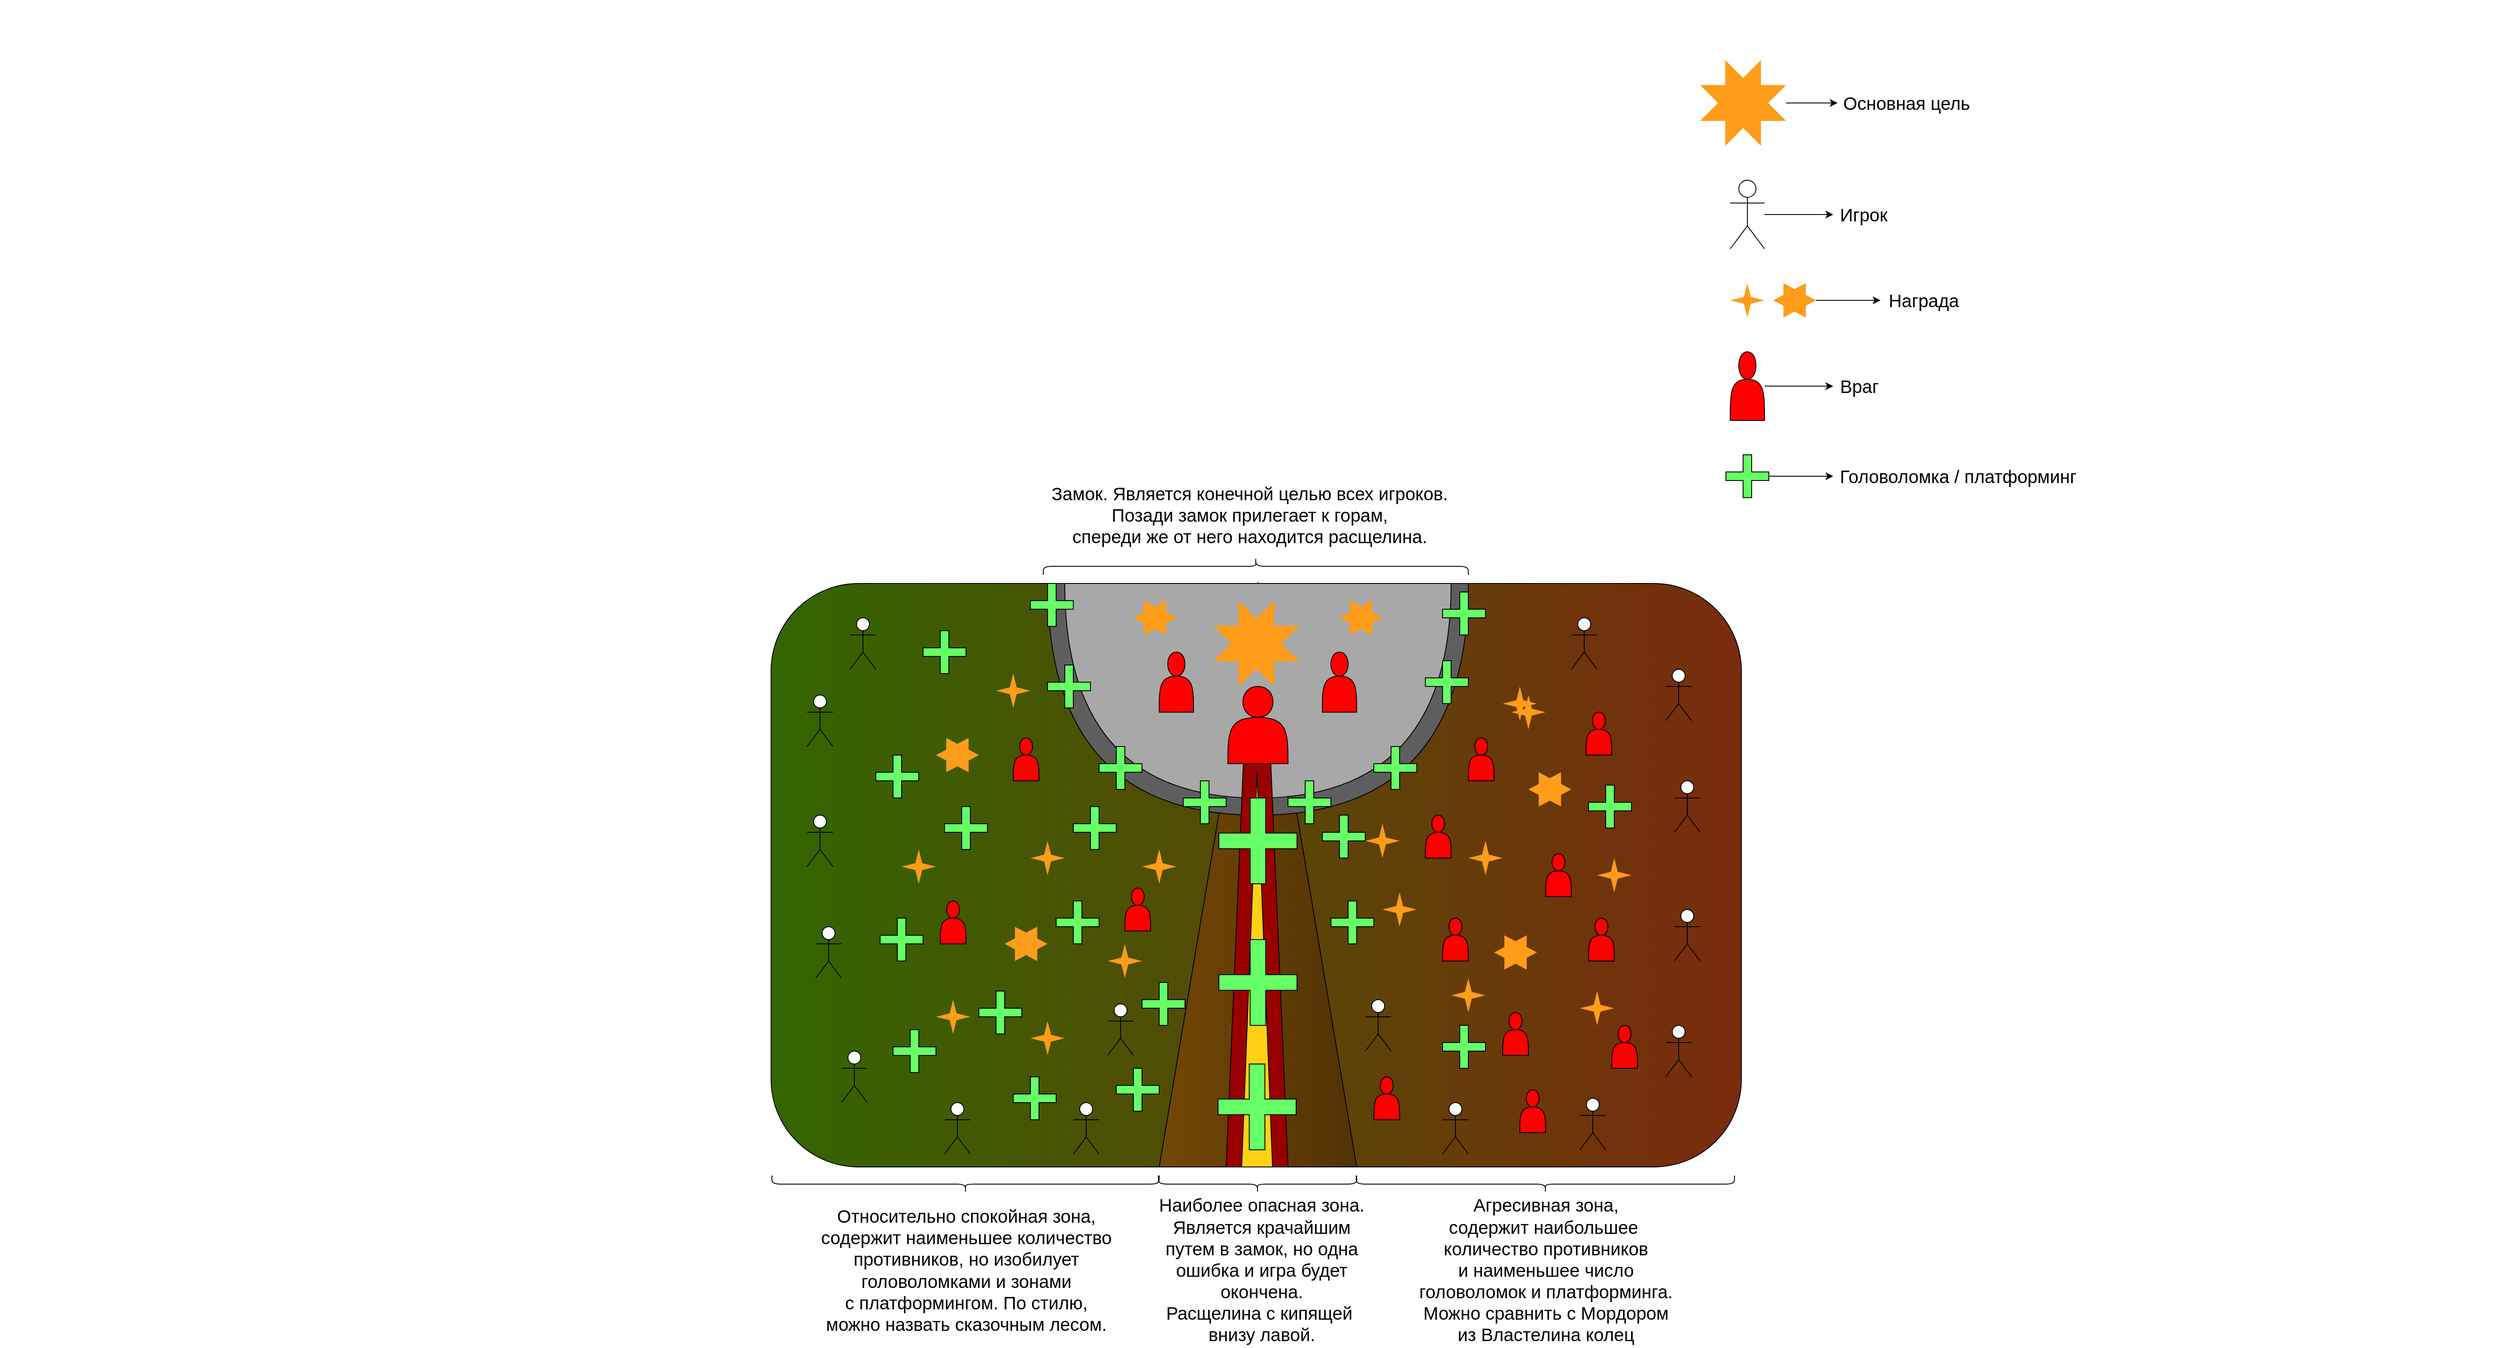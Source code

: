 <mxfile version="15.2.5" type="device"><diagram id="k7kMORsivLn4ODp1XK8-" name="Page-1"><mxGraphModel dx="4984" dy="3087" grid="1" gridSize="10" guides="1" tooltips="1" connect="1" arrows="1" fold="1" page="1" pageScale="1" pageWidth="827" pageHeight="1169" math="0" shadow="0"><root><mxCell id="0"/><mxCell id="1" parent="0"/><mxCell id="iZyVSzOt5BnjLKdv8pd9-2" value="" style="rounded=1;whiteSpace=wrap;html=1;fillColor=#336600;gradientDirection=east;gradientColor=#7A2B0D;" vertex="1" parent="1"><mxGeometry x="-152" y="40" width="1130" height="680" as="geometry"/></mxCell><mxCell id="iZyVSzOt5BnjLKdv8pd9-3" value="" style="triangle;whiteSpace=wrap;html=1;rotation=0;direction=north;fillColor=#523204;gradientDirection=north;gradientColor=#734706;" vertex="1" parent="1"><mxGeometry x="300" y="40" width="230" height="680" as="geometry"/></mxCell><mxCell id="iZyVSzOt5BnjLKdv8pd9-4" value="" style="shape=or;whiteSpace=wrap;html=1;fillColor=#5E5E5E;direction=south;" vertex="1" parent="1"><mxGeometry x="170" y="40" width="490" height="270" as="geometry"/></mxCell><mxCell id="iZyVSzOt5BnjLKdv8pd9-5" value="" style="shape=or;whiteSpace=wrap;html=1;fillColor=#A8A8A8;direction=south;" vertex="1" parent="1"><mxGeometry x="190" y="40" width="450" height="250" as="geometry"/></mxCell><mxCell id="iZyVSzOt5BnjLKdv8pd9-7" value="" style="shape=trapezoid;perimeter=trapezoidPerimeter;whiteSpace=wrap;html=1;fixedSize=1;fillColor=#990000;gradientDirection=east;" vertex="1" parent="1"><mxGeometry x="378" y="250" width="72" height="470" as="geometry"/></mxCell><mxCell id="iZyVSzOt5BnjLKdv8pd9-8" value="" style="triangle;whiteSpace=wrap;html=1;fillColor=#FFD014;gradientColor=none;gradientDirection=east;direction=north;" vertex="1" parent="1"><mxGeometry x="396" y="260" width="36" height="460" as="geometry"/></mxCell><mxCell id="iZyVSzOt5BnjLKdv8pd9-10" value="" style="shape=umlActor;verticalLabelPosition=bottom;verticalAlign=top;html=1;outlineConnect=0;gradientDirection=north;" vertex="1" parent="1"><mxGeometry x="-60" y="80" width="30" height="60" as="geometry"/></mxCell><mxCell id="iZyVSzOt5BnjLKdv8pd9-12" value="" style="shape=umlActor;verticalLabelPosition=bottom;verticalAlign=top;html=1;outlineConnect=0;gradientDirection=north;" vertex="1" parent="1"><mxGeometry x="-110" y="170" width="30" height="60" as="geometry"/></mxCell><mxCell id="iZyVSzOt5BnjLKdv8pd9-13" value="" style="shape=umlActor;verticalLabelPosition=bottom;verticalAlign=top;html=1;outlineConnect=0;gradientDirection=north;" vertex="1" parent="1"><mxGeometry x="-110" y="310" width="30" height="60" as="geometry"/></mxCell><mxCell id="iZyVSzOt5BnjLKdv8pd9-14" value="" style="shape=umlActor;verticalLabelPosition=bottom;verticalAlign=top;html=1;outlineConnect=0;gradientDirection=north;" vertex="1" parent="1"><mxGeometry x="-100" y="440" width="30" height="60" as="geometry"/></mxCell><mxCell id="iZyVSzOt5BnjLKdv8pd9-15" value="" style="shape=umlActor;verticalLabelPosition=bottom;verticalAlign=top;html=1;outlineConnect=0;gradientDirection=north;" vertex="1" parent="1"><mxGeometry x="-70" y="585" width="30" height="60" as="geometry"/></mxCell><mxCell id="iZyVSzOt5BnjLKdv8pd9-16" value="" style="shape=umlActor;verticalLabelPosition=bottom;verticalAlign=top;html=1;outlineConnect=0;gradientDirection=north;" vertex="1" parent="1"><mxGeometry x="50" y="645" width="30" height="60" as="geometry"/></mxCell><mxCell id="iZyVSzOt5BnjLKdv8pd9-17" value="" style="shape=umlActor;verticalLabelPosition=bottom;verticalAlign=top;html=1;outlineConnect=0;gradientDirection=north;" vertex="1" parent="1"><mxGeometry x="200" y="645" width="30" height="60" as="geometry"/></mxCell><mxCell id="iZyVSzOt5BnjLKdv8pd9-18" value="" style="shape=umlActor;verticalLabelPosition=bottom;verticalAlign=top;html=1;outlineConnect=0;gradientDirection=north;" vertex="1" parent="1"><mxGeometry x="240" y="530" width="30" height="60" as="geometry"/></mxCell><mxCell id="iZyVSzOt5BnjLKdv8pd9-28" value="" style="shape=umlActor;verticalLabelPosition=bottom;verticalAlign=top;html=1;outlineConnect=0;gradientDirection=north;" vertex="1" parent="1"><mxGeometry x="780" y="80" width="30" height="60" as="geometry"/></mxCell><mxCell id="iZyVSzOt5BnjLKdv8pd9-29" value="" style="shape=umlActor;verticalLabelPosition=bottom;verticalAlign=top;html=1;outlineConnect=0;gradientDirection=north;" vertex="1" parent="1"><mxGeometry x="890" y="140" width="30" height="60" as="geometry"/></mxCell><mxCell id="iZyVSzOt5BnjLKdv8pd9-30" value="" style="shape=umlActor;verticalLabelPosition=bottom;verticalAlign=top;html=1;outlineConnect=0;gradientDirection=north;" vertex="1" parent="1"><mxGeometry x="900" y="270" width="30" height="60" as="geometry"/></mxCell><mxCell id="iZyVSzOt5BnjLKdv8pd9-31" value="" style="shape=umlActor;verticalLabelPosition=bottom;verticalAlign=top;html=1;outlineConnect=0;gradientDirection=north;" vertex="1" parent="1"><mxGeometry x="900" y="420" width="30" height="60" as="geometry"/></mxCell><mxCell id="iZyVSzOt5BnjLKdv8pd9-32" value="" style="shape=umlActor;verticalLabelPosition=bottom;verticalAlign=top;html=1;outlineConnect=0;gradientDirection=north;" vertex="1" parent="1"><mxGeometry x="890" y="555" width="30" height="60" as="geometry"/></mxCell><mxCell id="iZyVSzOt5BnjLKdv8pd9-34" value="" style="shape=umlActor;verticalLabelPosition=bottom;verticalAlign=top;html=1;outlineConnect=0;gradientDirection=north;" vertex="1" parent="1"><mxGeometry x="790" y="640" width="30" height="60" as="geometry"/></mxCell><mxCell id="iZyVSzOt5BnjLKdv8pd9-36" value="" style="shape=umlActor;verticalLabelPosition=bottom;verticalAlign=top;html=1;outlineConnect=0;gradientDirection=north;" vertex="1" parent="1"><mxGeometry x="630" y="645" width="30" height="60" as="geometry"/></mxCell><mxCell id="iZyVSzOt5BnjLKdv8pd9-37" value="" style="shape=umlActor;verticalLabelPosition=bottom;verticalAlign=top;html=1;outlineConnect=0;gradientDirection=north;" vertex="1" parent="1"><mxGeometry x="540" y="525" width="30" height="60" as="geometry"/></mxCell><mxCell id="iZyVSzOt5BnjLKdv8pd9-39" value="" style="verticalLabelPosition=bottom;verticalAlign=top;html=1;shape=mxgraph.basic.8_point_star;fillColor=#FF9C19;gradientDirection=north;strokeColor=none;" vertex="1" parent="1"><mxGeometry x="363" y="60" width="100" height="100" as="geometry"/></mxCell><mxCell id="iZyVSzOt5BnjLKdv8pd9-40" value="" style="verticalLabelPosition=bottom;verticalAlign=top;html=1;shape=mxgraph.basic.6_point_star;fillColor=#FF9C19;gradientDirection=north;strokeColor=none;" vertex="1" parent="1"><mxGeometry x="270" y="60" width="50" height="40" as="geometry"/></mxCell><mxCell id="iZyVSzOt5BnjLKdv8pd9-41" value="" style="verticalLabelPosition=bottom;verticalAlign=top;html=1;shape=mxgraph.basic.6_point_star;fillColor=#FF9C19;gradientDirection=north;strokeColor=none;" vertex="1" parent="1"><mxGeometry x="510" y="60" width="50" height="40" as="geometry"/></mxCell><mxCell id="iZyVSzOt5BnjLKdv8pd9-42" value="" style="verticalLabelPosition=bottom;verticalAlign=top;html=1;shape=mxgraph.basic.6_point_star;fillColor=#FF9C19;gradientDirection=north;strokeColor=none;" vertex="1" parent="1"><mxGeometry x="40" y="220" width="50" height="40" as="geometry"/></mxCell><mxCell id="iZyVSzOt5BnjLKdv8pd9-43" value="" style="verticalLabelPosition=bottom;verticalAlign=top;html=1;shape=mxgraph.basic.6_point_star;fillColor=#FF9C19;gradientDirection=north;strokeColor=none;" vertex="1" parent="1"><mxGeometry x="120" y="440" width="50" height="40" as="geometry"/></mxCell><mxCell id="iZyVSzOt5BnjLKdv8pd9-44" value="" style="verticalLabelPosition=bottom;verticalAlign=top;html=1;shape=mxgraph.basic.6_point_star;fillColor=#FF9C19;gradientDirection=north;strokeColor=none;" vertex="1" parent="1"><mxGeometry x="730" y="260" width="50" height="40" as="geometry"/></mxCell><mxCell id="iZyVSzOt5BnjLKdv8pd9-45" value="" style="verticalLabelPosition=bottom;verticalAlign=top;html=1;shape=mxgraph.basic.6_point_star;fillColor=#FF9C19;gradientDirection=north;strokeColor=none;" vertex="1" parent="1"><mxGeometry x="690" y="450" width="50" height="40" as="geometry"/></mxCell><mxCell id="iZyVSzOt5BnjLKdv8pd9-46" value="" style="verticalLabelPosition=bottom;verticalAlign=top;html=1;shape=mxgraph.basic.4_point_star_2;dx=0.8;fillColor=#FF9C19;gradientColor=none;gradientDirection=north;strokeColor=none;" vertex="1" parent="1"><mxGeometry x="540" y="320" width="40" height="40" as="geometry"/></mxCell><mxCell id="iZyVSzOt5BnjLKdv8pd9-47" value="" style="verticalLabelPosition=bottom;verticalAlign=top;html=1;shape=mxgraph.basic.4_point_star_2;dx=0.8;fillColor=#FF9C19;gradientColor=none;gradientDirection=north;strokeColor=none;" vertex="1" parent="1"><mxGeometry x="560" y="400" width="40" height="40" as="geometry"/></mxCell><mxCell id="iZyVSzOt5BnjLKdv8pd9-48" value="" style="verticalLabelPosition=bottom;verticalAlign=top;html=1;shape=mxgraph.basic.4_point_star_2;dx=0.8;fillColor=#FF9C19;gradientColor=none;gradientDirection=north;strokeColor=none;" vertex="1" parent="1"><mxGeometry x="640" y="500" width="40" height="40" as="geometry"/></mxCell><mxCell id="iZyVSzOt5BnjLKdv8pd9-49" value="" style="verticalLabelPosition=bottom;verticalAlign=top;html=1;shape=mxgraph.basic.4_point_star_2;dx=0.8;fillColor=#FF9C19;gradientColor=none;gradientDirection=north;strokeColor=none;" vertex="1" parent="1"><mxGeometry x="810" y="360" width="40" height="40" as="geometry"/></mxCell><mxCell id="iZyVSzOt5BnjLKdv8pd9-50" value="" style="verticalLabelPosition=bottom;verticalAlign=top;html=1;shape=mxgraph.basic.4_point_star_2;dx=0.8;fillColor=#FF9C19;gradientColor=none;gradientDirection=north;strokeColor=none;" vertex="1" parent="1"><mxGeometry x="700" y="160" width="40" height="40" as="geometry"/></mxCell><mxCell id="iZyVSzOt5BnjLKdv8pd9-51" value="" style="verticalLabelPosition=bottom;verticalAlign=top;html=1;shape=mxgraph.basic.4_point_star_2;dx=0.8;fillColor=#FF9C19;gradientColor=none;gradientDirection=north;strokeColor=none;" vertex="1" parent="1"><mxGeometry x="660" y="340" width="40" height="40" as="geometry"/></mxCell><mxCell id="iZyVSzOt5BnjLKdv8pd9-52" value="" style="verticalLabelPosition=bottom;verticalAlign=top;html=1;shape=mxgraph.basic.4_point_star_2;dx=0.8;fillColor=#FF9C19;gradientColor=none;gradientDirection=north;strokeColor=none;" vertex="1" parent="1"><mxGeometry x="790" y="515" width="40" height="40" as="geometry"/></mxCell><mxCell id="iZyVSzOt5BnjLKdv8pd9-53" value="" style="verticalLabelPosition=bottom;verticalAlign=top;html=1;shape=mxgraph.basic.4_point_star_2;dx=0.8;fillColor=#FF9C19;gradientColor=none;gradientDirection=north;strokeColor=none;" vertex="1" parent="1"><mxGeometry x="150" y="550" width="40" height="40" as="geometry"/></mxCell><mxCell id="iZyVSzOt5BnjLKdv8pd9-54" value="" style="verticalLabelPosition=bottom;verticalAlign=top;html=1;shape=mxgraph.basic.4_point_star_2;dx=0.8;fillColor=#FF9C19;gradientColor=none;gradientDirection=north;strokeColor=none;" vertex="1" parent="1"><mxGeometry x="40" y="525" width="40" height="40" as="geometry"/></mxCell><mxCell id="iZyVSzOt5BnjLKdv8pd9-55" value="" style="verticalLabelPosition=bottom;verticalAlign=top;html=1;shape=mxgraph.basic.4_point_star_2;dx=0.8;fillColor=#FF9C19;gradientColor=none;gradientDirection=north;strokeColor=none;" vertex="1" parent="1"><mxGeometry x="240" y="460" width="40" height="40" as="geometry"/></mxCell><mxCell id="iZyVSzOt5BnjLKdv8pd9-57" value="" style="verticalLabelPosition=bottom;verticalAlign=top;html=1;shape=mxgraph.basic.4_point_star_2;dx=0.8;fillColor=#FF9C19;gradientColor=none;gradientDirection=north;strokeColor=none;" vertex="1" parent="1"><mxGeometry x="280" y="350" width="40" height="40" as="geometry"/></mxCell><mxCell id="iZyVSzOt5BnjLKdv8pd9-58" value="" style="verticalLabelPosition=bottom;verticalAlign=top;html=1;shape=mxgraph.basic.4_point_star_2;dx=0.8;fillColor=#FF9C19;gradientColor=none;gradientDirection=north;strokeColor=none;" vertex="1" parent="1"><mxGeometry x="110" y="145" width="40" height="40" as="geometry"/></mxCell><mxCell id="iZyVSzOt5BnjLKdv8pd9-59" value="" style="verticalLabelPosition=bottom;verticalAlign=top;html=1;shape=mxgraph.basic.4_point_star_2;dx=0.8;fillColor=#FF9C19;gradientColor=none;gradientDirection=north;strokeColor=none;" vertex="1" parent="1"><mxGeometry x="150" y="340" width="40" height="40" as="geometry"/></mxCell><mxCell id="iZyVSzOt5BnjLKdv8pd9-60" value="" style="verticalLabelPosition=bottom;verticalAlign=top;html=1;shape=mxgraph.basic.4_point_star_2;dx=0.8;fillColor=#FF9C19;gradientColor=none;gradientDirection=north;strokeColor=none;" vertex="1" parent="1"><mxGeometry y="350" width="40" height="40" as="geometry"/></mxCell><mxCell id="iZyVSzOt5BnjLKdv8pd9-61" value="" style="shape=actor;whiteSpace=wrap;html=1;fillColor=#FF0000;gradientColor=none;gradientDirection=north;" vertex="1" parent="1"><mxGeometry x="630" y="430" width="30" height="50" as="geometry"/></mxCell><mxCell id="iZyVSzOt5BnjLKdv8pd9-62" value="" style="shape=actor;whiteSpace=wrap;html=1;fillColor=#FF0000;gradientColor=none;gradientDirection=north;" vertex="1" parent="1"><mxGeometry x="750" y="355" width="30" height="50" as="geometry"/></mxCell><mxCell id="iZyVSzOt5BnjLKdv8pd9-63" value="" style="shape=actor;whiteSpace=wrap;html=1;fillColor=#FF0000;gradientColor=none;gradientDirection=north;" vertex="1" parent="1"><mxGeometry x="700" y="540" width="30" height="50" as="geometry"/></mxCell><mxCell id="iZyVSzOt5BnjLKdv8pd9-64" value="" style="shape=actor;whiteSpace=wrap;html=1;fillColor=#FF0000;gradientColor=none;gradientDirection=north;" vertex="1" parent="1"><mxGeometry x="660" y="220" width="30" height="50" as="geometry"/></mxCell><mxCell id="iZyVSzOt5BnjLKdv8pd9-65" value="" style="shape=actor;whiteSpace=wrap;html=1;fillColor=#FF0000;gradientColor=none;gradientDirection=north;" vertex="1" parent="1"><mxGeometry x="797" y="190" width="30" height="50" as="geometry"/></mxCell><mxCell id="iZyVSzOt5BnjLKdv8pd9-66" value="" style="shape=actor;whiteSpace=wrap;html=1;fillColor=#FF0000;gradientColor=none;gradientDirection=north;" vertex="1" parent="1"><mxGeometry x="610" y="310" width="30" height="50" as="geometry"/></mxCell><mxCell id="iZyVSzOt5BnjLKdv8pd9-67" value="" style="shape=actor;whiteSpace=wrap;html=1;fillColor=#FF0000;gradientColor=none;gradientDirection=north;" vertex="1" parent="1"><mxGeometry x="800" y="430" width="30" height="50" as="geometry"/></mxCell><mxCell id="iZyVSzOt5BnjLKdv8pd9-68" value="" style="shape=actor;whiteSpace=wrap;html=1;fillColor=#FF0000;gradientColor=none;gradientDirection=north;" vertex="1" parent="1"><mxGeometry x="130" y="220" width="30" height="50" as="geometry"/></mxCell><mxCell id="iZyVSzOt5BnjLKdv8pd9-69" value="" style="shape=actor;whiteSpace=wrap;html=1;fillColor=#FF0000;gradientColor=none;gradientDirection=north;" vertex="1" parent="1"><mxGeometry x="45" y="410" width="30" height="50" as="geometry"/></mxCell><mxCell id="iZyVSzOt5BnjLKdv8pd9-70" value="" style="shape=actor;whiteSpace=wrap;html=1;fillColor=#FF0000;gradientColor=none;gradientDirection=north;" vertex="1" parent="1"><mxGeometry x="260" y="395" width="30" height="50" as="geometry"/></mxCell><mxCell id="iZyVSzOt5BnjLKdv8pd9-71" value="" style="shape=cross;whiteSpace=wrap;html=1;fillColor=#66FF66;gradientColor=none;gradientDirection=north;" vertex="1" parent="1"><mxGeometry x="369.5" y="290" width="91" height="100" as="geometry"/></mxCell><mxCell id="iZyVSzOt5BnjLKdv8pd9-72" value="" style="shape=actor;whiteSpace=wrap;html=1;fillColor=#FF0000;gradientColor=none;gradientDirection=north;" vertex="1" parent="1"><mxGeometry x="300" y="120" width="40" height="70" as="geometry"/></mxCell><mxCell id="iZyVSzOt5BnjLKdv8pd9-73" value="" style="shape=actor;whiteSpace=wrap;html=1;fillColor=#FF0000;gradientColor=none;gradientDirection=north;" vertex="1" parent="1"><mxGeometry x="490" y="120" width="40" height="70" as="geometry"/></mxCell><mxCell id="iZyVSzOt5BnjLKdv8pd9-74" value="" style="shape=actor;whiteSpace=wrap;html=1;fillColor=#FF0000;gradientColor=none;gradientDirection=north;" vertex="1" parent="1"><mxGeometry x="380" y="160" width="70" height="90" as="geometry"/></mxCell><mxCell id="iZyVSzOt5BnjLKdv8pd9-75" value="" style="shape=cross;whiteSpace=wrap;html=1;fillColor=#66FF66;gradientColor=none;gradientDirection=north;" vertex="1" parent="1"><mxGeometry x="450" y="270" width="50" height="50" as="geometry"/></mxCell><mxCell id="iZyVSzOt5BnjLKdv8pd9-76" value="" style="shape=cross;whiteSpace=wrap;html=1;fillColor=#66FF66;gradientColor=none;gradientDirection=north;" vertex="1" parent="1"><mxGeometry x="550" y="230" width="50" height="50" as="geometry"/></mxCell><mxCell id="iZyVSzOt5BnjLKdv8pd9-77" value="" style="shape=cross;whiteSpace=wrap;html=1;fillColor=#66FF66;gradientColor=none;gradientDirection=north;" vertex="1" parent="1"><mxGeometry x="610" y="130" width="50" height="50" as="geometry"/></mxCell><mxCell id="iZyVSzOt5BnjLKdv8pd9-78" value="" style="shape=cross;whiteSpace=wrap;html=1;fillColor=#66FF66;gradientColor=none;gradientDirection=north;" vertex="1" parent="1"><mxGeometry x="630" y="50" width="50" height="50" as="geometry"/></mxCell><mxCell id="iZyVSzOt5BnjLKdv8pd9-79" value="" style="shape=cross;whiteSpace=wrap;html=1;fillColor=#66FF66;gradientColor=none;gradientDirection=north;" vertex="1" parent="1"><mxGeometry x="328" y="270" width="50" height="50" as="geometry"/></mxCell><mxCell id="iZyVSzOt5BnjLKdv8pd9-81" value="" style="shape=cross;whiteSpace=wrap;html=1;fillColor=#66FF66;gradientColor=none;gradientDirection=north;" vertex="1" parent="1"><mxGeometry x="230" y="230" width="50" height="50" as="geometry"/></mxCell><mxCell id="iZyVSzOt5BnjLKdv8pd9-82" value="" style="shape=cross;whiteSpace=wrap;html=1;fillColor=#66FF66;gradientColor=none;gradientDirection=north;" vertex="1" parent="1"><mxGeometry x="170" y="135" width="50" height="50" as="geometry"/></mxCell><mxCell id="iZyVSzOt5BnjLKdv8pd9-83" value="" style="shape=cross;whiteSpace=wrap;html=1;fillColor=#66FF66;gradientColor=none;gradientDirection=north;" vertex="1" parent="1"><mxGeometry x="150" y="40" width="50" height="50" as="geometry"/></mxCell><mxCell id="iZyVSzOt5BnjLKdv8pd9-84" value="" style="shape=cross;whiteSpace=wrap;html=1;fillColor=#66FF66;gradientColor=none;gradientDirection=north;" vertex="1" parent="1"><mxGeometry x="630" y="555" width="50" height="50" as="geometry"/></mxCell><mxCell id="iZyVSzOt5BnjLKdv8pd9-85" value="" style="shape=cross;whiteSpace=wrap;html=1;fillColor=#66FF66;gradientColor=none;gradientDirection=north;" vertex="1" parent="1"><mxGeometry x="800" y="275" width="50" height="50" as="geometry"/></mxCell><mxCell id="iZyVSzOt5BnjLKdv8pd9-86" value="" style="shape=cross;whiteSpace=wrap;html=1;fillColor=#66FF66;gradientColor=none;gradientDirection=north;" vertex="1" parent="1"><mxGeometry x="500" y="410" width="50" height="50" as="geometry"/></mxCell><mxCell id="iZyVSzOt5BnjLKdv8pd9-87" value="" style="shape=cross;whiteSpace=wrap;html=1;fillColor=#66FF66;gradientColor=none;gradientDirection=north;" vertex="1" parent="1"><mxGeometry x="490" y="310" width="50" height="50" as="geometry"/></mxCell><mxCell id="iZyVSzOt5BnjLKdv8pd9-89" value="" style="shape=cross;whiteSpace=wrap;html=1;fillColor=#66FF66;gradientColor=none;gradientDirection=north;" vertex="1" parent="1"><mxGeometry x="25" y="95" width="50" height="50" as="geometry"/></mxCell><mxCell id="iZyVSzOt5BnjLKdv8pd9-90" value="" style="shape=cross;whiteSpace=wrap;html=1;fillColor=#66FF66;gradientColor=none;gradientDirection=north;" vertex="1" parent="1"><mxGeometry x="-30" y="240" width="50" height="50" as="geometry"/></mxCell><mxCell id="iZyVSzOt5BnjLKdv8pd9-91" value="" style="shape=cross;whiteSpace=wrap;html=1;fillColor=#66FF66;gradientColor=none;gradientDirection=north;" vertex="1" parent="1"><mxGeometry x="200" y="300" width="50" height="50" as="geometry"/></mxCell><mxCell id="iZyVSzOt5BnjLKdv8pd9-92" value="" style="shape=cross;whiteSpace=wrap;html=1;fillColor=#66FF66;gradientColor=none;gradientDirection=north;" vertex="1" parent="1"><mxGeometry x="50" y="300" width="50" height="50" as="geometry"/></mxCell><mxCell id="iZyVSzOt5BnjLKdv8pd9-94" value="" style="shape=cross;whiteSpace=wrap;html=1;fillColor=#66FF66;gradientColor=none;gradientDirection=north;" vertex="1" parent="1"><mxGeometry x="180" y="410" width="50" height="50" as="geometry"/></mxCell><mxCell id="iZyVSzOt5BnjLKdv8pd9-95" value="" style="shape=cross;whiteSpace=wrap;html=1;fillColor=#66FF66;gradientColor=none;gradientDirection=north;" vertex="1" parent="1"><mxGeometry x="-25" y="430" width="50" height="50" as="geometry"/></mxCell><mxCell id="iZyVSzOt5BnjLKdv8pd9-96" value="" style="shape=cross;whiteSpace=wrap;html=1;fillColor=#66FF66;gradientColor=none;gradientDirection=north;" vertex="1" parent="1"><mxGeometry x="90" y="515" width="50" height="50" as="geometry"/></mxCell><mxCell id="iZyVSzOt5BnjLKdv8pd9-97" value="" style="shape=cross;whiteSpace=wrap;html=1;fillColor=#66FF66;gradientColor=none;gradientDirection=north;" vertex="1" parent="1"><mxGeometry x="-10" y="560" width="50" height="50" as="geometry"/></mxCell><mxCell id="iZyVSzOt5BnjLKdv8pd9-98" value="" style="shape=cross;whiteSpace=wrap;html=1;fillColor=#66FF66;gradientColor=none;gradientDirection=north;" vertex="1" parent="1"><mxGeometry x="280" y="505" width="50" height="50" as="geometry"/></mxCell><mxCell id="iZyVSzOt5BnjLKdv8pd9-99" value="" style="shape=actor;whiteSpace=wrap;html=1;fillColor=#FF0000;gradientColor=none;gradientDirection=north;" vertex="1" parent="1"><mxGeometry x="827" y="555" width="30" height="50" as="geometry"/></mxCell><mxCell id="iZyVSzOt5BnjLKdv8pd9-103" value="" style="shape=cross;whiteSpace=wrap;html=1;fillColor=#66FF66;gradientColor=none;gradientDirection=north;" vertex="1" parent="1"><mxGeometry x="130" y="615" width="50" height="50" as="geometry"/></mxCell><mxCell id="iZyVSzOt5BnjLKdv8pd9-104" value="" style="shape=actor;whiteSpace=wrap;html=1;fillColor=#FF0000;gradientColor=none;gradientDirection=north;" vertex="1" parent="1"><mxGeometry x="550" y="615" width="30" height="50" as="geometry"/></mxCell><mxCell id="iZyVSzOt5BnjLKdv8pd9-105" value="" style="shape=actor;whiteSpace=wrap;html=1;fillColor=#FF0000;gradientColor=none;gradientDirection=north;" vertex="1" parent="1"><mxGeometry x="720" y="630" width="30" height="50" as="geometry"/></mxCell><mxCell id="iZyVSzOt5BnjLKdv8pd9-106" value="" style="shape=cross;whiteSpace=wrap;html=1;fillColor=#66FF66;gradientColor=none;gradientDirection=north;" vertex="1" parent="1"><mxGeometry x="250" y="605" width="50" height="50" as="geometry"/></mxCell><mxCell id="iZyVSzOt5BnjLKdv8pd9-109" value="" style="shape=cross;whiteSpace=wrap;html=1;fillColor=#66FF66;gradientColor=none;gradientDirection=north;" vertex="1" parent="1"><mxGeometry x="369.5" y="455" width="91" height="100" as="geometry"/></mxCell><mxCell id="iZyVSzOt5BnjLKdv8pd9-110" value="" style="shape=cross;whiteSpace=wrap;html=1;fillColor=#66FF66;gradientColor=none;gradientDirection=north;" vertex="1" parent="1"><mxGeometry x="368.5" y="600" width="91" height="100" as="geometry"/></mxCell><mxCell id="iZyVSzOt5BnjLKdv8pd9-120" style="edgeStyle=orthogonalEdgeStyle;rounded=0;orthogonalLoop=1;jettySize=auto;html=1;fontSize=21;" edge="1" parent="1" source="iZyVSzOt5BnjLKdv8pd9-112" target="iZyVSzOt5BnjLKdv8pd9-118"><mxGeometry relative="1" as="geometry"/></mxCell><mxCell id="iZyVSzOt5BnjLKdv8pd9-112" value="" style="shape=umlActor;verticalLabelPosition=bottom;verticalAlign=top;html=1;outlineConnect=0;gradientDirection=north;" vertex="1" parent="1"><mxGeometry x="965" y="-430" width="40" height="80" as="geometry"/></mxCell><mxCell id="iZyVSzOt5BnjLKdv8pd9-122" style="edgeStyle=orthogonalEdgeStyle;rounded=0;orthogonalLoop=1;jettySize=auto;html=1;fontSize=21;" edge="1" parent="1" source="iZyVSzOt5BnjLKdv8pd9-115" target="iZyVSzOt5BnjLKdv8pd9-121"><mxGeometry relative="1" as="geometry"/></mxCell><mxCell id="iZyVSzOt5BnjLKdv8pd9-115" value="" style="verticalLabelPosition=bottom;verticalAlign=top;html=1;shape=mxgraph.basic.6_point_star;fillColor=#FF9C19;gradientDirection=north;strokeColor=none;" vertex="1" parent="1"><mxGeometry x="1015" y="-310" width="50" height="40" as="geometry"/></mxCell><mxCell id="iZyVSzOt5BnjLKdv8pd9-124" style="edgeStyle=orthogonalEdgeStyle;rounded=0;orthogonalLoop=1;jettySize=auto;html=1;fontSize=21;" edge="1" parent="1" source="iZyVSzOt5BnjLKdv8pd9-116" target="iZyVSzOt5BnjLKdv8pd9-123"><mxGeometry relative="1" as="geometry"/></mxCell><mxCell id="iZyVSzOt5BnjLKdv8pd9-116" value="" style="shape=actor;whiteSpace=wrap;html=1;fillColor=#FF0000;gradientColor=none;gradientDirection=north;" vertex="1" parent="1"><mxGeometry x="965" y="-230" width="40" height="80" as="geometry"/></mxCell><mxCell id="iZyVSzOt5BnjLKdv8pd9-126" style="edgeStyle=orthogonalEdgeStyle;rounded=0;orthogonalLoop=1;jettySize=auto;html=1;fontSize=21;" edge="1" parent="1" source="iZyVSzOt5BnjLKdv8pd9-117" target="iZyVSzOt5BnjLKdv8pd9-125"><mxGeometry relative="1" as="geometry"/></mxCell><mxCell id="iZyVSzOt5BnjLKdv8pd9-117" value="" style="shape=cross;whiteSpace=wrap;html=1;fillColor=#66FF66;gradientColor=none;gradientDirection=north;" vertex="1" parent="1"><mxGeometry x="960" y="-110" width="50" height="50" as="geometry"/></mxCell><mxCell id="iZyVSzOt5BnjLKdv8pd9-118" value="Игрок" style="text;html=1;align=center;verticalAlign=middle;resizable=0;points=[];autosize=1;strokeColor=none;fillColor=none;fontSize=21;" vertex="1" parent="1"><mxGeometry x="1085" y="-405" width="70" height="30" as="geometry"/></mxCell><mxCell id="iZyVSzOt5BnjLKdv8pd9-121" value="Награда" style="text;html=1;align=center;verticalAlign=middle;resizable=0;points=[];autosize=1;strokeColor=none;fillColor=none;fontSize=21;" vertex="1" parent="1"><mxGeometry x="1140" y="-305" width="100" height="30" as="geometry"/></mxCell><mxCell id="iZyVSzOt5BnjLKdv8pd9-123" value="Враг" style="text;html=1;align=center;verticalAlign=middle;resizable=0;points=[];autosize=1;strokeColor=none;fillColor=none;fontSize=21;" vertex="1" parent="1"><mxGeometry x="1085" y="-205" width="60" height="30" as="geometry"/></mxCell><mxCell id="iZyVSzOt5BnjLKdv8pd9-125" value="Головоломка / платформинг" style="text;html=1;align=center;verticalAlign=middle;resizable=0;points=[];autosize=1;strokeColor=none;fillColor=none;fontSize=21;" vertex="1" parent="1"><mxGeometry x="1085" y="-100" width="290" height="30" as="geometry"/></mxCell><mxCell id="iZyVSzOt5BnjLKdv8pd9-127" value="" style="shape=curlyBracket;whiteSpace=wrap;html=1;rounded=1;fontSize=27;fillColor=#FF9C19;gradientColor=none;gradientDirection=north;direction=north;fontStyle=1" vertex="1" parent="1"><mxGeometry x="-151" y="730" width="451" height="20" as="geometry"/></mxCell><mxCell id="iZyVSzOt5BnjLKdv8pd9-128" value="" style="shape=curlyBracket;whiteSpace=wrap;html=1;rounded=1;fontSize=27;fillColor=#FF9C19;gradientColor=none;gradientDirection=north;direction=north;fontStyle=1" vertex="1" parent="1"><mxGeometry x="299" y="730" width="231" height="20" as="geometry"/></mxCell><mxCell id="iZyVSzOt5BnjLKdv8pd9-129" value="" style="shape=curlyBracket;whiteSpace=wrap;html=1;rounded=1;fontSize=27;fillColor=#FF9C19;gradientColor=none;gradientDirection=north;direction=north;fontStyle=1" vertex="1" parent="1"><mxGeometry x="529.5" y="730" width="440.5" height="20" as="geometry"/></mxCell><mxCell id="iZyVSzOt5BnjLKdv8pd9-130" value="Относительно спокойная зона,&lt;br&gt;содержит наименьшее количество &lt;br&gt;противников, но изобилует &lt;br&gt;головоломками и зонами &lt;br&gt;с платформингом. По стилю, &lt;br&gt;можно назвать сказочным лесом." style="text;html=1;align=center;verticalAlign=middle;resizable=0;points=[];autosize=1;strokeColor=none;fillColor=none;fontSize=21;" vertex="1" parent="1"><mxGeometry x="-100" y="765" width="350" height="150" as="geometry"/></mxCell><mxCell id="iZyVSzOt5BnjLKdv8pd9-132" value="Наиболее опaсная зона.&lt;br&gt;Является крачайшим&lt;br&gt;путем в замок, но одна&lt;br&gt;ошибка и игра будет&lt;br&gt;окончена.&lt;br&gt;Расщелина&amp;nbsp;с кипящей&amp;nbsp;&lt;br&gt;внизу лавой." style="text;html=1;align=center;verticalAlign=middle;resizable=0;points=[];autosize=1;strokeColor=none;fillColor=none;fontSize=21;" vertex="1" parent="1"><mxGeometry x="294" y="750" width="250" height="180" as="geometry"/></mxCell><mxCell id="iZyVSzOt5BnjLKdv8pd9-133" value="Агресивная зона, &lt;br&gt;содержит наибольшее&amp;nbsp;&lt;br&gt;количество противников&lt;br&gt;и наименьшее число &lt;br&gt;головоломок и платформинга.&lt;br&gt;Можно сравнить с Мордором &lt;br&gt;из&amp;nbsp;Властелина колец" style="text;html=1;align=center;verticalAlign=middle;resizable=0;points=[];autosize=1;strokeColor=none;fillColor=none;fontSize=21;" vertex="1" parent="1"><mxGeometry x="594.75" y="750" width="310" height="180" as="geometry"/></mxCell><mxCell id="iZyVSzOt5BnjLKdv8pd9-134" value="" style="shape=image;verticalLabelPosition=bottom;labelBackgroundColor=#ffffff;verticalAlign=top;aspect=fixed;imageAspect=0;image=https://theonering.ru/_ph/2/991082563.jpg;" vertex="1" parent="1"><mxGeometry x="1000" y="40" width="860.14" height="660" as="geometry"/></mxCell><mxCell id="iZyVSzOt5BnjLKdv8pd9-135" value="" style="shape=image;verticalLabelPosition=bottom;labelBackgroundColor=#ffffff;verticalAlign=top;aspect=fixed;imageAspect=0;image=https://russianpoetry.ru/images/photos/medium/article132880.jpg;" vertex="1" parent="1"><mxGeometry x="-1050" y="55" width="870" height="644.13" as="geometry"/></mxCell><mxCell id="iZyVSzOt5BnjLKdv8pd9-136" value="" style="shape=curlyBracket;whiteSpace=wrap;html=1;rounded=1;fontSize=27;fillColor=#FF9C19;gradientColor=none;gradientDirection=north;direction=south;" vertex="1" parent="1"><mxGeometry x="165" y="10" width="495" height="20" as="geometry"/></mxCell><mxCell id="iZyVSzOt5BnjLKdv8pd9-137" value="Замок. Является конечной целью всех игроков. &lt;br&gt;Позади замок прилегает к горам, &lt;br&gt;спереди же от него находится расщелина." style="text;html=1;align=center;verticalAlign=middle;resizable=0;points=[];autosize=1;strokeColor=none;fillColor=none;fontSize=21;" vertex="1" parent="1"><mxGeometry x="165" y="-80" width="480" height="80" as="geometry"/></mxCell><mxCell id="iZyVSzOt5BnjLKdv8pd9-138" value="" style="shape=image;verticalLabelPosition=bottom;labelBackgroundColor=#ffffff;verticalAlign=top;aspect=fixed;imageAspect=0;image=https://img5.goodfon.ru/wallpaper/nbig/e/37/perfect-world-rasshchelina-zamok-tiomnyi.jpg;" vertex="1" parent="1"><mxGeometry x="-25.72" y="-640" width="861.44" height="550" as="geometry"/></mxCell><mxCell id="iZyVSzOt5BnjLKdv8pd9-141" style="edgeStyle=orthogonalEdgeStyle;rounded=0;orthogonalLoop=1;jettySize=auto;html=1;fontSize=27;" edge="1" parent="1" source="iZyVSzOt5BnjLKdv8pd9-139" target="iZyVSzOt5BnjLKdv8pd9-140"><mxGeometry relative="1" as="geometry"/></mxCell><mxCell id="iZyVSzOt5BnjLKdv8pd9-139" value="" style="verticalLabelPosition=bottom;verticalAlign=top;html=1;shape=mxgraph.basic.8_point_star;fillColor=#FF9C19;gradientDirection=north;strokeColor=none;" vertex="1" parent="1"><mxGeometry x="930" y="-570" width="100" height="100" as="geometry"/></mxCell><mxCell id="iZyVSzOt5BnjLKdv8pd9-140" value="Основная цель" style="text;html=1;align=center;verticalAlign=middle;resizable=0;points=[];autosize=1;strokeColor=none;fillColor=none;fontSize=21;" vertex="1" parent="1"><mxGeometry x="1090" y="-535" width="160" height="30" as="geometry"/></mxCell><mxCell id="iZyVSzOt5BnjLKdv8pd9-142" value="" style="verticalLabelPosition=bottom;verticalAlign=top;html=1;shape=mxgraph.basic.4_point_star_2;dx=0.8;fillColor=#FF9C19;gradientColor=none;gradientDirection=north;strokeColor=none;" vertex="1" parent="1"><mxGeometry x="710" y="170" width="40" height="40" as="geometry"/></mxCell><mxCell id="iZyVSzOt5BnjLKdv8pd9-143" value="" style="verticalLabelPosition=bottom;verticalAlign=top;html=1;shape=mxgraph.basic.4_point_star_2;dx=0.8;fillColor=#FF9C19;gradientColor=none;gradientDirection=north;strokeColor=none;" vertex="1" parent="1"><mxGeometry x="965" y="-310" width="40" height="40" as="geometry"/></mxCell></root></mxGraphModel></diagram></mxfile>